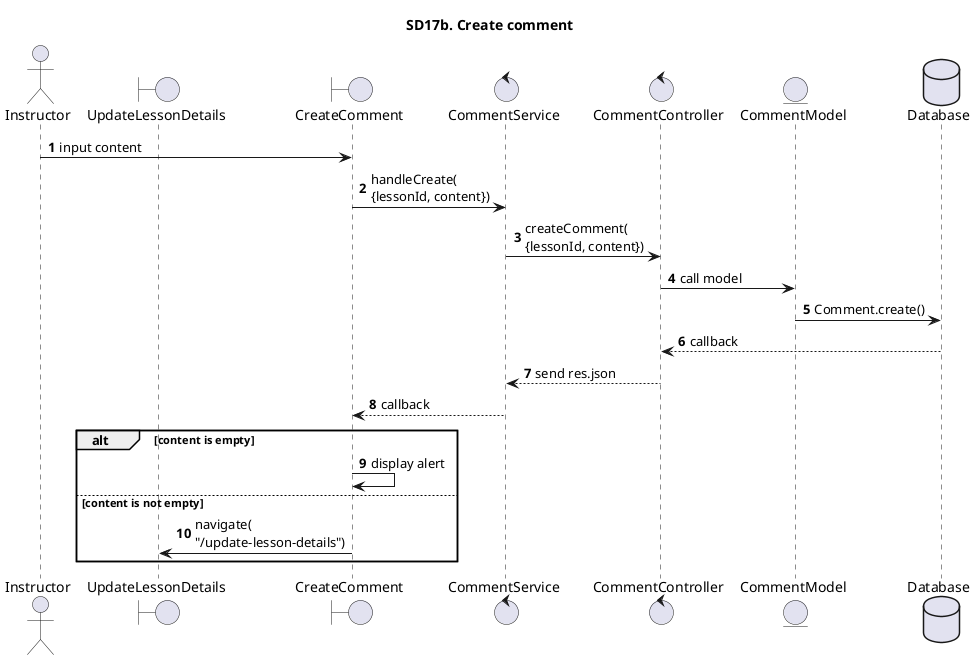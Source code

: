 @startuml SQ

autonumber

title SD17b. Create comment
Actor "Instructor"
boundary "UpdateLessonDetails"
boundary "CreateComment"
control "CommentService"
control "CommentController"
entity "CommentModel"
database "Database" as Database

Instructor ->  CreateComment: input content
CreateComment -> CommentService: handleCreate(\n{lessonId, content})
CommentService -> CommentController: createComment(\n{lessonId, content})
CommentController -> CommentModel: call model
CommentModel -> Database: Comment.create()
Database --> CommentController: callback
CommentController --> CommentService: send res.json
CommentService --> CreateComment: callback
alt content is empty 
CreateComment -> CreateComment: display alert
else content is not empty
CreateComment -> UpdateLessonDetails: navigate(\n"/update-lesson-details")
end
@enduml